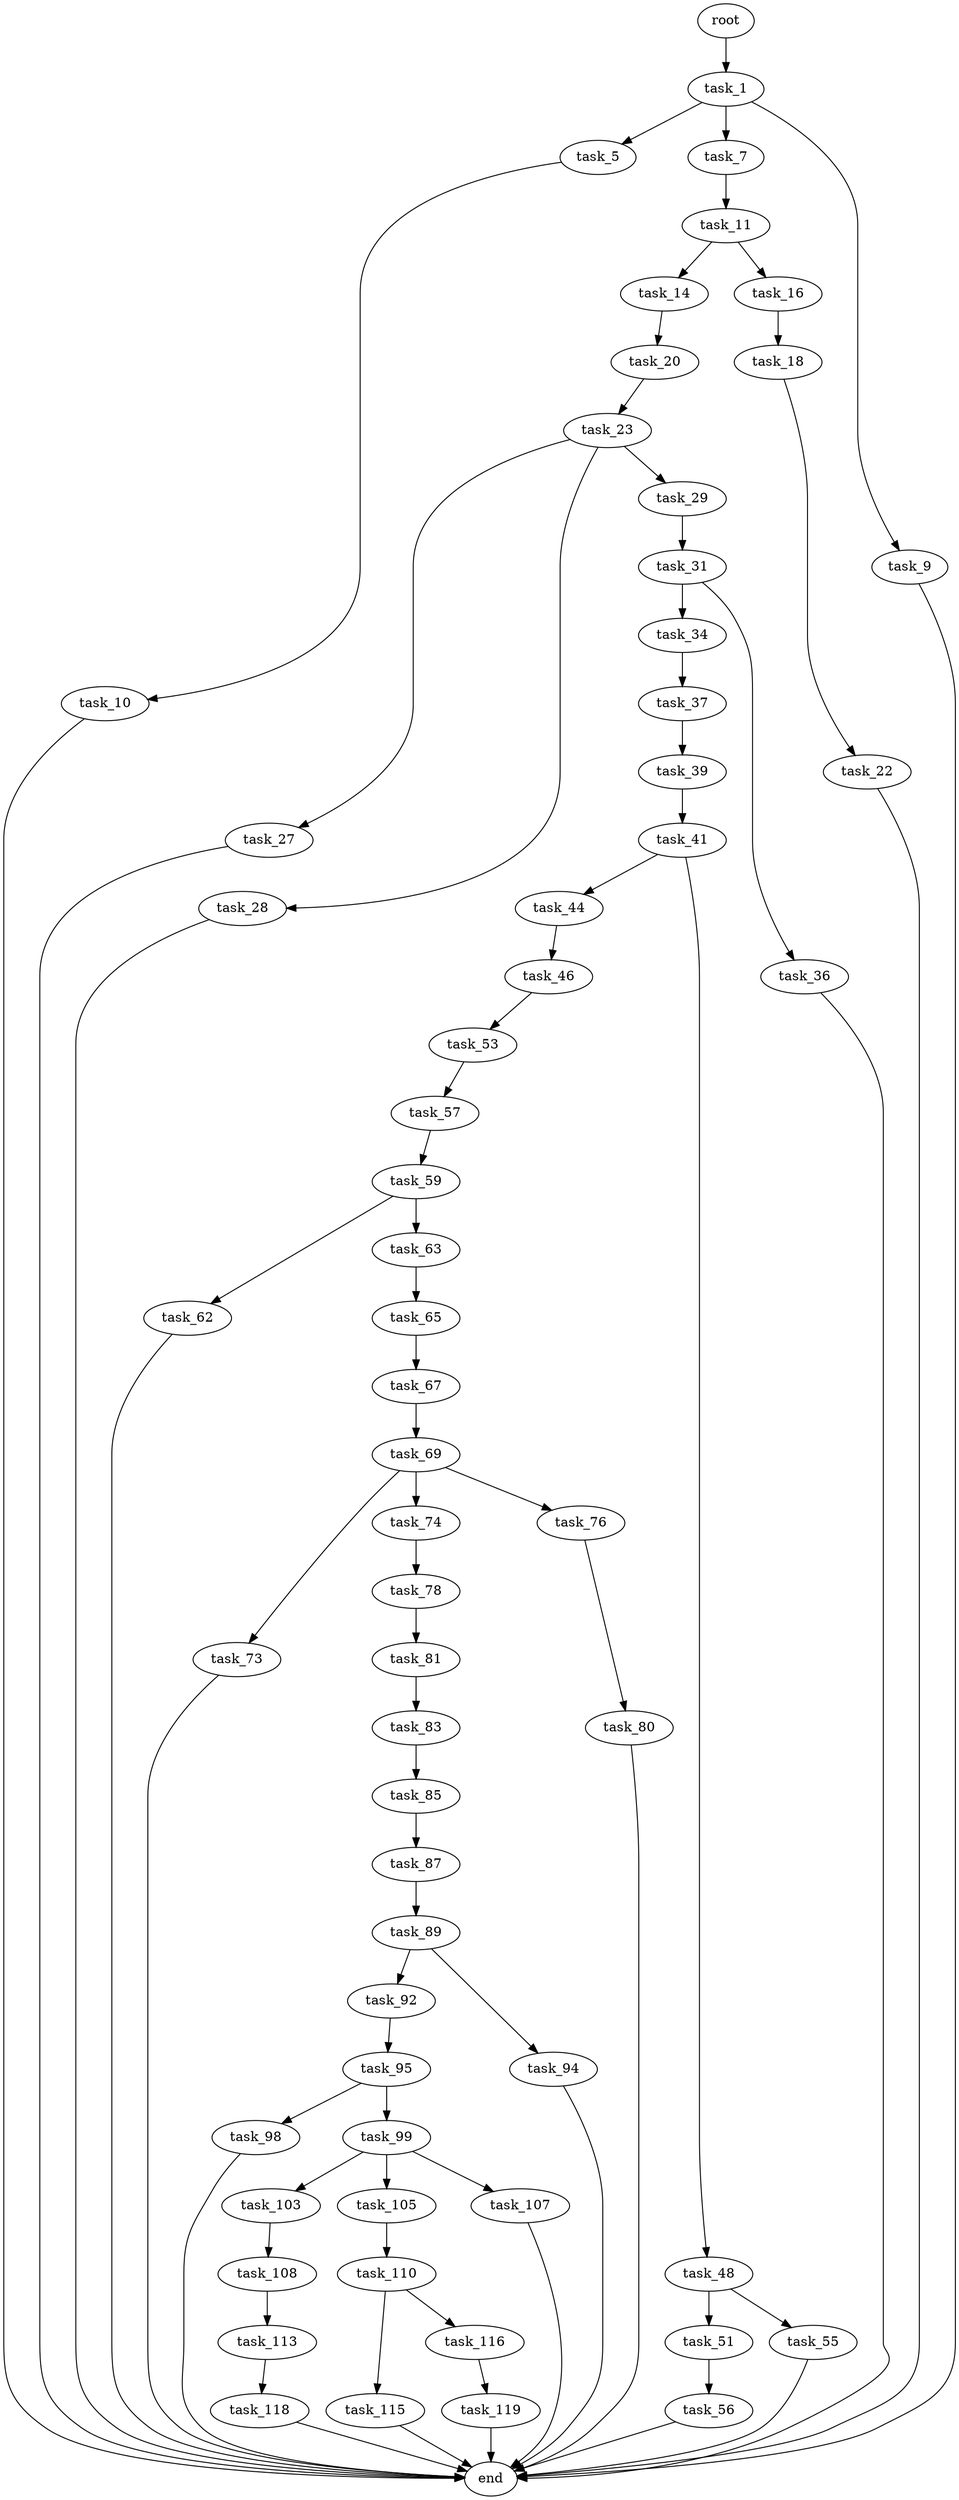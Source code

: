 digraph G {
  root [size="0.000000"];
  task_1 [size="71916918758.000000"];
  task_5 [size="13745991579.000000"];
  task_7 [size="1744478255.000000"];
  task_9 [size="10134494034.000000"];
  task_10 [size="16034192552.000000"];
  task_11 [size="782757789696.000000"];
  task_14 [size="132752309535.000000"];
  task_16 [size="121533927497.000000"];
  task_18 [size="782757789696.000000"];
  task_20 [size="28991029248.000000"];
  task_22 [size="234635567673.000000"];
  task_23 [size="266868667783.000000"];
  task_27 [size="549755813888.000000"];
  task_28 [size="231928233984.000000"];
  task_29 [size="28991029248.000000"];
  task_31 [size="10343412919.000000"];
  task_34 [size="134217728000.000000"];
  task_36 [size="1073741824000.000000"];
  task_37 [size="585217292630.000000"];
  task_39 [size="188461806332.000000"];
  task_41 [size="754606127230.000000"];
  task_44 [size="28991029248.000000"];
  task_46 [size="368293445632.000000"];
  task_48 [size="25008515770.000000"];
  task_51 [size="4327607665.000000"];
  task_53 [size="134217728000.000000"];
  task_55 [size="7222296732.000000"];
  task_56 [size="11346524289.000000"];
  task_57 [size="134217728000.000000"];
  task_59 [size="134217728000.000000"];
  task_62 [size="549755813888.000000"];
  task_63 [size="577276158.000000"];
  task_65 [size="368293445632.000000"];
  task_67 [size="8589934592.000000"];
  task_69 [size="103730346695.000000"];
  task_73 [size="1962306475.000000"];
  task_74 [size="11628385611.000000"];
  task_76 [size="214762289061.000000"];
  task_78 [size="368293445632.000000"];
  task_80 [size="549755813888.000000"];
  task_81 [size="2091750554.000000"];
  task_83 [size="28991029248.000000"];
  task_85 [size="5811152393.000000"];
  task_87 [size="152231636114.000000"];
  task_89 [size="68719476736.000000"];
  task_92 [size="8589934592.000000"];
  task_94 [size="43343735796.000000"];
  task_95 [size="4708252349.000000"];
  task_98 [size="633739492.000000"];
  task_99 [size="250826031429.000000"];
  task_103 [size="16913921279.000000"];
  task_105 [size="1293889900.000000"];
  task_107 [size="368293445632.000000"];
  task_108 [size="1286000609100.000000"];
  task_110 [size="247643718867.000000"];
  task_113 [size="323666286270.000000"];
  task_115 [size="27429582079.000000"];
  task_116 [size="13890944354.000000"];
  task_118 [size="405907858134.000000"];
  task_119 [size="134217728000.000000"];
  end [size="0.000000"];

  root -> task_1 [size="1.000000"];
  task_1 -> task_5 [size="75497472.000000"];
  task_1 -> task_7 [size="75497472.000000"];
  task_1 -> task_9 [size="75497472.000000"];
  task_5 -> task_10 [size="679477248.000000"];
  task_7 -> task_11 [size="75497472.000000"];
  task_9 -> end [size="1.000000"];
  task_10 -> end [size="1.000000"];
  task_11 -> task_14 [size="679477248.000000"];
  task_11 -> task_16 [size="679477248.000000"];
  task_14 -> task_20 [size="536870912.000000"];
  task_16 -> task_18 [size="301989888.000000"];
  task_18 -> task_22 [size="679477248.000000"];
  task_20 -> task_23 [size="75497472.000000"];
  task_22 -> end [size="1.000000"];
  task_23 -> task_27 [size="411041792.000000"];
  task_23 -> task_28 [size="411041792.000000"];
  task_23 -> task_29 [size="411041792.000000"];
  task_27 -> end [size="1.000000"];
  task_28 -> end [size="1.000000"];
  task_29 -> task_31 [size="75497472.000000"];
  task_31 -> task_34 [size="209715200.000000"];
  task_31 -> task_36 [size="209715200.000000"];
  task_34 -> task_37 [size="209715200.000000"];
  task_36 -> end [size="1.000000"];
  task_37 -> task_39 [size="411041792.000000"];
  task_39 -> task_41 [size="301989888.000000"];
  task_41 -> task_44 [size="679477248.000000"];
  task_41 -> task_48 [size="679477248.000000"];
  task_44 -> task_46 [size="75497472.000000"];
  task_46 -> task_53 [size="411041792.000000"];
  task_48 -> task_51 [size="411041792.000000"];
  task_48 -> task_55 [size="411041792.000000"];
  task_51 -> task_56 [size="209715200.000000"];
  task_53 -> task_57 [size="209715200.000000"];
  task_55 -> end [size="1.000000"];
  task_56 -> end [size="1.000000"];
  task_57 -> task_59 [size="209715200.000000"];
  task_59 -> task_62 [size="209715200.000000"];
  task_59 -> task_63 [size="209715200.000000"];
  task_62 -> end [size="1.000000"];
  task_63 -> task_65 [size="33554432.000000"];
  task_65 -> task_67 [size="411041792.000000"];
  task_67 -> task_69 [size="33554432.000000"];
  task_69 -> task_73 [size="134217728.000000"];
  task_69 -> task_74 [size="134217728.000000"];
  task_69 -> task_76 [size="134217728.000000"];
  task_73 -> end [size="1.000000"];
  task_74 -> task_78 [size="301989888.000000"];
  task_76 -> task_80 [size="838860800.000000"];
  task_78 -> task_81 [size="411041792.000000"];
  task_80 -> end [size="1.000000"];
  task_81 -> task_83 [size="33554432.000000"];
  task_83 -> task_85 [size="75497472.000000"];
  task_85 -> task_87 [size="209715200.000000"];
  task_87 -> task_89 [size="134217728.000000"];
  task_89 -> task_92 [size="134217728.000000"];
  task_89 -> task_94 [size="134217728.000000"];
  task_92 -> task_95 [size="33554432.000000"];
  task_94 -> end [size="1.000000"];
  task_95 -> task_98 [size="209715200.000000"];
  task_95 -> task_99 [size="209715200.000000"];
  task_98 -> end [size="1.000000"];
  task_99 -> task_103 [size="679477248.000000"];
  task_99 -> task_105 [size="679477248.000000"];
  task_99 -> task_107 [size="679477248.000000"];
  task_103 -> task_108 [size="679477248.000000"];
  task_105 -> task_110 [size="33554432.000000"];
  task_107 -> end [size="1.000000"];
  task_108 -> task_113 [size="838860800.000000"];
  task_110 -> task_115 [size="209715200.000000"];
  task_110 -> task_116 [size="209715200.000000"];
  task_113 -> task_118 [size="209715200.000000"];
  task_115 -> end [size="1.000000"];
  task_116 -> task_119 [size="301989888.000000"];
  task_118 -> end [size="1.000000"];
  task_119 -> end [size="1.000000"];
}
